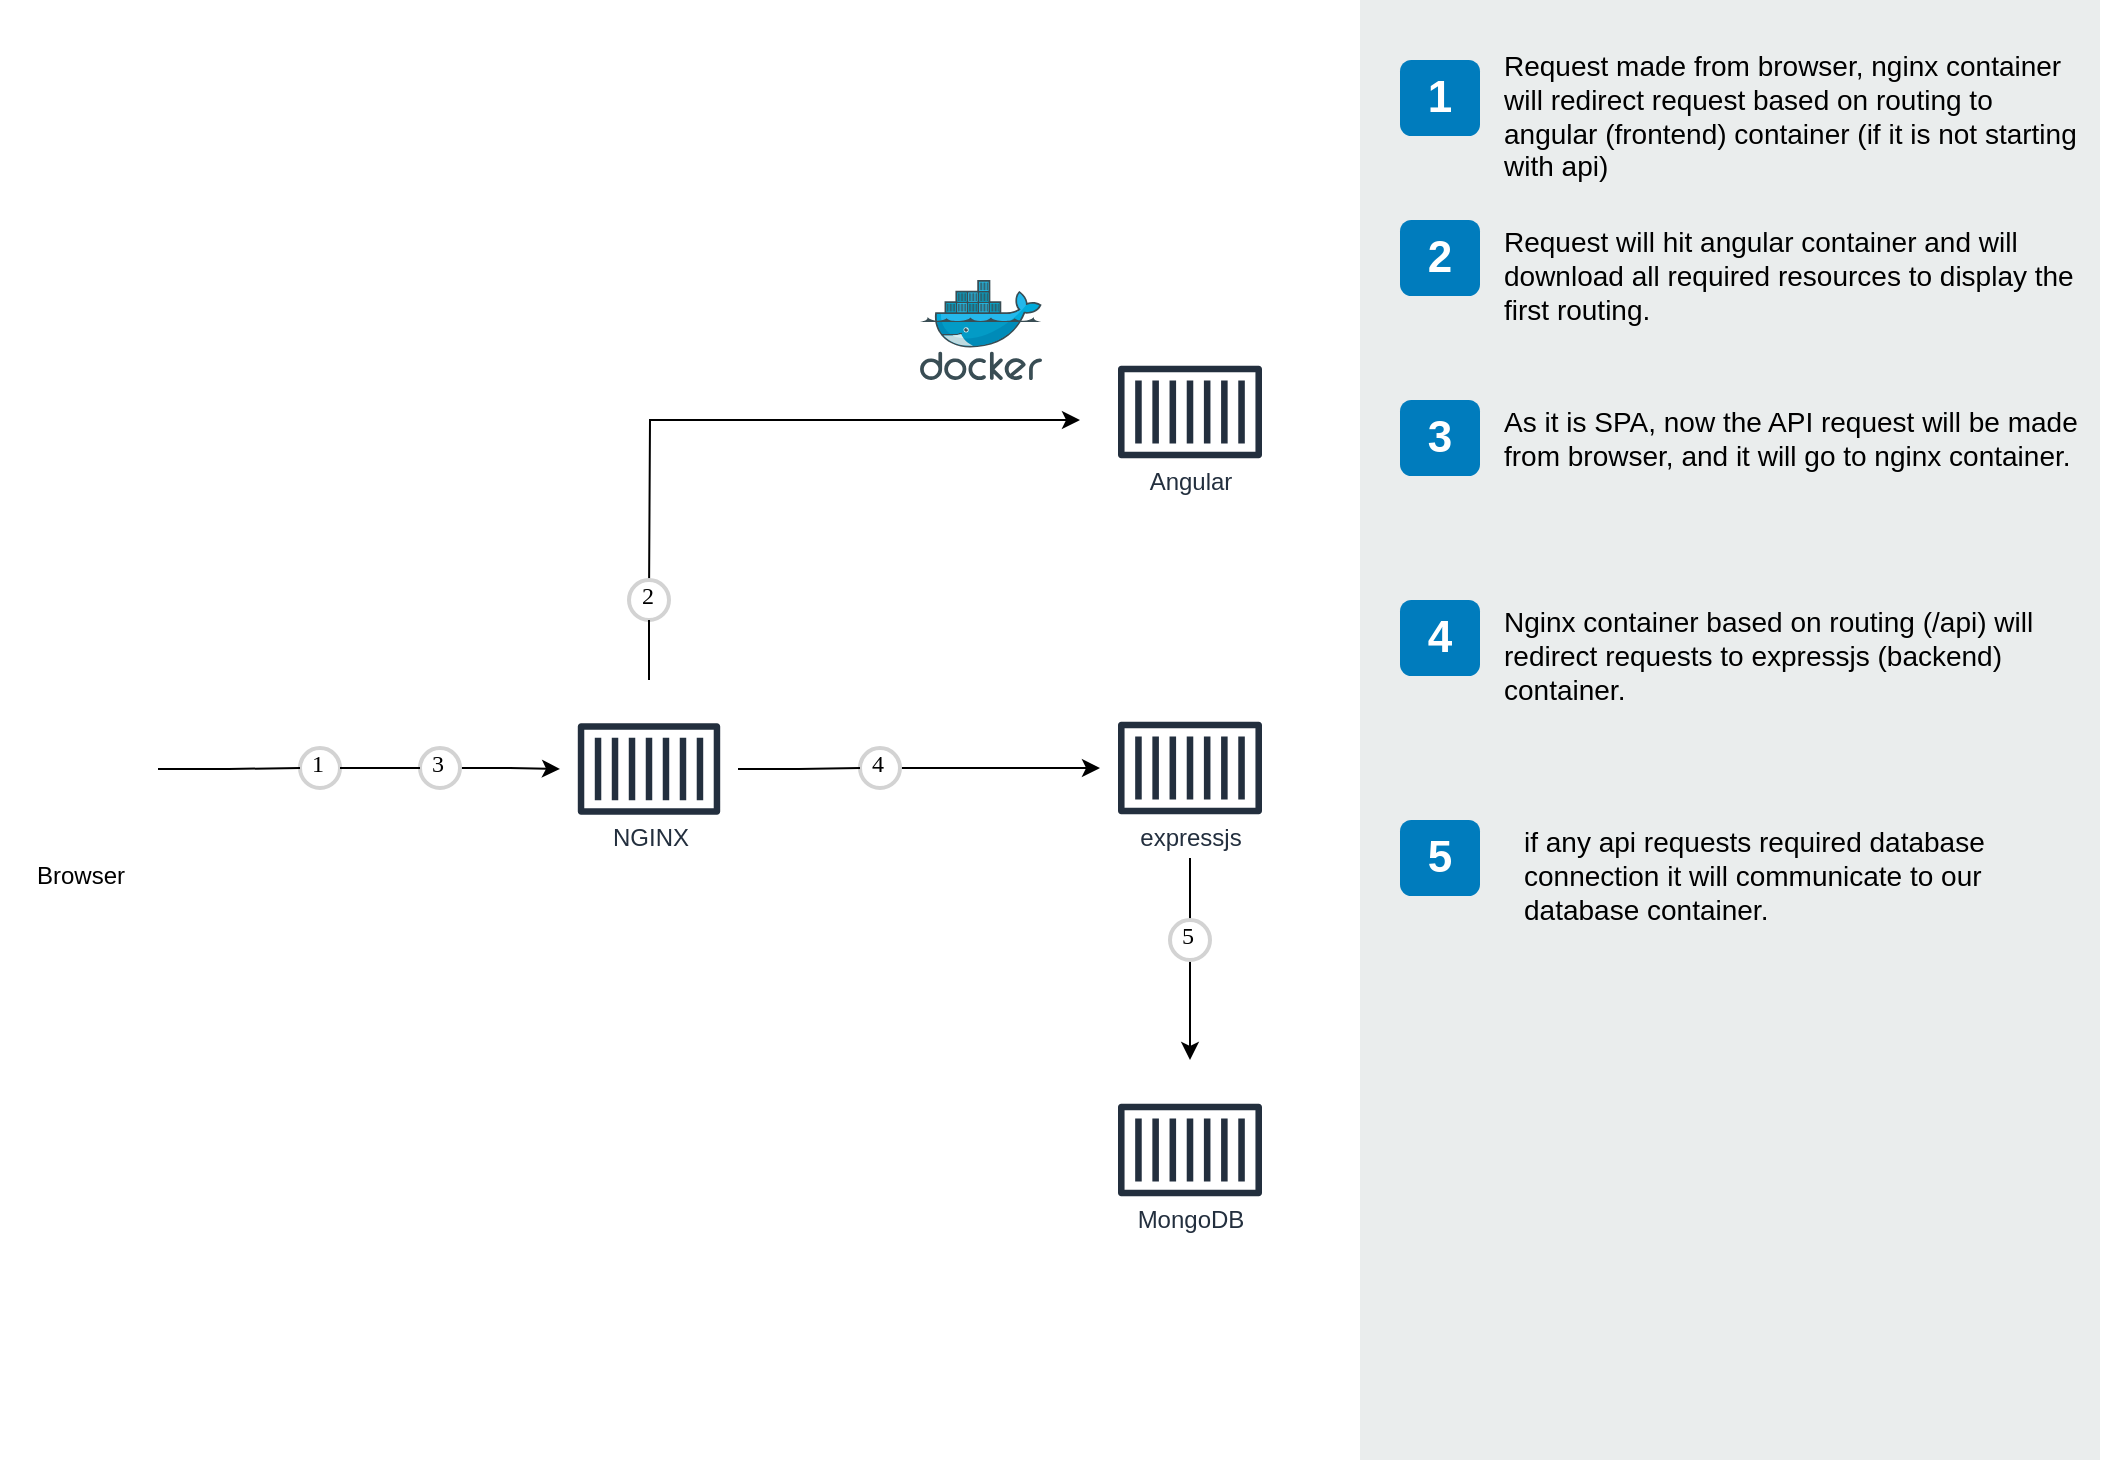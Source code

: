 <mxfile version="20.4.0" type="device"><diagram id="7gcUSTIZ7YSJ5vT40chW" name="Page-1"><mxGraphModel dx="1422" dy="729" grid="1" gridSize="10" guides="1" tooltips="1" connect="1" arrows="1" fold="1" page="1" pageScale="1" pageWidth="1169" pageHeight="827" math="0" shadow="0"><root><mxCell id="0"/><mxCell id="1" parent="0"/><mxCell id="QRNC93a7bk1nr1__6tcH-12" style="edgeStyle=orthogonalEdgeStyle;rounded=0;orthogonalLoop=1;jettySize=auto;html=1;startArrow=none;" edge="1" parent="1" source="QRNC93a7bk1nr1__6tcH-53" target="QRNC93a7bk1nr1__6tcH-10"><mxGeometry relative="1" as="geometry"/></mxCell><mxCell id="QRNC93a7bk1nr1__6tcH-2" value="Browser" style="shape=image;html=1;verticalAlign=top;verticalLabelPosition=bottom;labelBackgroundColor=#ffffff;imageAspect=0;aspect=fixed;image=https://cdn2.iconfinder.com/data/icons/social-media-and-payment/64/-36-128.png" vertex="1" parent="1"><mxGeometry x="100" y="375" width="79" height="79" as="geometry"/></mxCell><mxCell id="QRNC93a7bk1nr1__6tcH-21" value="" style="ellipse;whiteSpace=wrap;html=1;aspect=fixed;strokeWidth=2;fontFamily=Helvetica;spacingBottom=4;spacingRight=2;strokeColor=none;fontSize=12;fontColor=default;align=center;fillColor=default;gradientColor=none;container=0;" vertex="1" connectable="0" parent="1"><mxGeometry x="380" y="191" width="360" height="459" as="geometry"/></mxCell><mxCell id="QRNC93a7bk1nr1__6tcH-22" value="" style="sketch=0;aspect=fixed;html=1;points=[];align=center;image;fontSize=12;image=img/lib/mscae/Docker.svg;labelBorderColor=none;strokeColor=default;fillColor=default;gradientColor=none;gradientDirection=radial;" vertex="1" parent="1"><mxGeometry x="560" y="170" width="60.98" height="50" as="geometry"/></mxCell><mxCell id="QRNC93a7bk1nr1__6tcH-27" value="1" style="ellipse;whiteSpace=wrap;html=1;aspect=fixed;strokeWidth=2;fontFamily=Tahoma;spacingBottom=4;spacingRight=2;strokeColor=#d3d3d3;labelBorderColor=none;fillColor=default;gradientColor=none;gradientDirection=radial;" vertex="1" parent="1"><mxGeometry x="250" y="404" width="20" height="20" as="geometry"/></mxCell><mxCell id="QRNC93a7bk1nr1__6tcH-28" value="" style="edgeStyle=orthogonalEdgeStyle;rounded=0;orthogonalLoop=1;jettySize=auto;html=1;endArrow=none;" edge="1" parent="1" source="QRNC93a7bk1nr1__6tcH-2" target="QRNC93a7bk1nr1__6tcH-27"><mxGeometry relative="1" as="geometry"><mxPoint x="179" y="414.5" as="sourcePoint"/><mxPoint x="380" y="414.5" as="targetPoint"/></mxGeometry></mxCell><mxCell id="QRNC93a7bk1nr1__6tcH-49" value="" style="rounded=0;whiteSpace=wrap;html=1;fillColor=#EAEDED;fontSize=22;fontColor=#FFFFFF;strokeColor=none;labelBackgroundColor=none;" vertex="1" parent="1"><mxGeometry x="780" y="30" width="370" height="730" as="geometry"/></mxCell><mxCell id="QRNC93a7bk1nr1__6tcH-50" value="1" style="rounded=1;whiteSpace=wrap;html=1;fillColor=#007CBD;strokeColor=none;fontColor=#FFFFFF;fontStyle=1;fontSize=22;labelBackgroundColor=none;" vertex="1" parent="1"><mxGeometry x="800" y="60" width="40" height="38" as="geometry"/></mxCell><mxCell id="QRNC93a7bk1nr1__6tcH-51" value="&lt;span&gt;Request made from browser, nginx container will redirect request based on routing to angular (frontend) container (if it is not starting with api)&lt;/span&gt;" style="text;html=1;align=left;verticalAlign=top;spacingTop=-4;fontSize=14;labelBackgroundColor=none;whiteSpace=wrap;" vertex="1" parent="1"><mxGeometry x="850" y="52" width="290" height="68" as="geometry"/></mxCell><mxCell id="QRNC93a7bk1nr1__6tcH-53" value="3" style="ellipse;whiteSpace=wrap;html=1;aspect=fixed;strokeWidth=2;fontFamily=Tahoma;spacingBottom=4;spacingRight=2;strokeColor=#d3d3d3;labelBorderColor=none;fillColor=default;gradientColor=none;gradientDirection=radial;" vertex="1" parent="1"><mxGeometry x="310" y="404" width="20" height="20" as="geometry"/></mxCell><mxCell id="QRNC93a7bk1nr1__6tcH-55" value="" style="edgeStyle=orthogonalEdgeStyle;rounded=0;orthogonalLoop=1;jettySize=auto;html=1;startArrow=none;endArrow=none;" edge="1" parent="1" source="QRNC93a7bk1nr1__6tcH-27" target="QRNC93a7bk1nr1__6tcH-53"><mxGeometry relative="1" as="geometry"><mxPoint x="270" y="414" as="sourcePoint"/><mxPoint x="380" y="414.5" as="targetPoint"/></mxGeometry></mxCell><mxCell id="QRNC93a7bk1nr1__6tcH-56" value="2" style="rounded=1;whiteSpace=wrap;html=1;fillColor=#007CBD;strokeColor=none;fontColor=#FFFFFF;fontStyle=1;fontSize=22;labelBackgroundColor=none;" vertex="1" parent="1"><mxGeometry x="800" y="140" width="40" height="38" as="geometry"/></mxCell><mxCell id="QRNC93a7bk1nr1__6tcH-57" value="Request will hit angular container and will download all required resources to display the first routing." style="text;html=1;align=left;verticalAlign=top;spacingTop=-4;fontSize=14;labelBackgroundColor=none;whiteSpace=wrap;" vertex="1" parent="1"><mxGeometry x="850" y="140" width="290" height="68" as="geometry"/></mxCell><mxCell id="QRNC93a7bk1nr1__6tcH-58" value="3" style="rounded=1;whiteSpace=wrap;html=1;fillColor=#007CBD;strokeColor=none;fontColor=#FFFFFF;fontStyle=1;fontSize=22;labelBackgroundColor=none;" vertex="1" parent="1"><mxGeometry x="800" y="230" width="40" height="38" as="geometry"/></mxCell><mxCell id="QRNC93a7bk1nr1__6tcH-59" value="As it is SPA, now the API request will be made from browser, and it will go to nginx container." style="text;html=1;align=left;verticalAlign=top;spacingTop=-4;fontSize=14;labelBackgroundColor=none;whiteSpace=wrap;" vertex="1" parent="1"><mxGeometry x="850" y="230" width="290" height="68" as="geometry"/></mxCell><mxCell id="QRNC93a7bk1nr1__6tcH-60" value="4" style="rounded=1;whiteSpace=wrap;html=1;fillColor=#007CBD;strokeColor=none;fontColor=#FFFFFF;fontStyle=1;fontSize=22;labelBackgroundColor=none;" vertex="1" parent="1"><mxGeometry x="800" y="330" width="40" height="38" as="geometry"/></mxCell><mxCell id="QRNC93a7bk1nr1__6tcH-61" value="Nginx container based on routing (/api) will redirect requests to expressjs (backend) container." style="text;html=1;align=left;verticalAlign=top;spacingTop=-4;fontSize=14;labelBackgroundColor=none;whiteSpace=wrap;" vertex="1" parent="1"><mxGeometry x="850" y="330" width="290" height="68" as="geometry"/></mxCell><mxCell id="QRNC93a7bk1nr1__6tcH-62" value="5" style="rounded=1;whiteSpace=wrap;html=1;fillColor=#007CBD;strokeColor=none;fontColor=#FFFFFF;fontStyle=1;fontSize=22;labelBackgroundColor=none;" vertex="1" parent="1"><mxGeometry x="800" y="440" width="40" height="38" as="geometry"/></mxCell><mxCell id="QRNC93a7bk1nr1__6tcH-63" value="if any api requests required database connection it will communicate to our database container." style="text;html=1;align=left;verticalAlign=top;spacingTop=-4;fontSize=14;labelBackgroundColor=none;whiteSpace=wrap;" vertex="1" parent="1"><mxGeometry x="860" y="440" width="290" height="68" as="geometry"/></mxCell><mxCell id="QRNC93a7bk1nr1__6tcH-10" value="NGINX" style="sketch=0;outlineConnect=0;fontColor=#232F3E;gradientColor=none;strokeColor=#232F3E;fillColor=#ffffff;dashed=0;verticalLabelPosition=bottom;verticalAlign=top;align=center;html=1;fontSize=12;fontStyle=0;aspect=fixed;shape=mxgraph.aws4.resourceIcon;resIcon=mxgraph.aws4.container_1;labelPosition=center;spacingTop=-24;" vertex="1" parent="1"><mxGeometry x="380" y="370" width="89" height="89" as="geometry"/></mxCell><mxCell id="QRNC93a7bk1nr1__6tcH-3" value="Angular" style="sketch=0;outlineConnect=0;fontColor=#232F3E;gradientColor=none;strokeColor=#232F3E;fillColor=#ffffff;dashed=0;verticalLabelPosition=bottom;verticalAlign=top;align=center;html=1;fontSize=12;fontStyle=0;aspect=fixed;shape=mxgraph.aws4.resourceIcon;resIcon=mxgraph.aws4.container_1;labelPosition=center;labelBorderColor=none;gradientDirection=radial;spacingTop=-24;" vertex="1" parent="1"><mxGeometry x="650" y="191" width="90" height="90" as="geometry"/></mxCell><mxCell id="QRNC93a7bk1nr1__6tcH-4" value="expressjs" style="sketch=0;outlineConnect=0;fontColor=#232F3E;gradientColor=none;strokeColor=#232F3E;fillColor=#ffffff;dashed=0;verticalLabelPosition=bottom;verticalAlign=top;align=center;html=1;fontSize=12;fontStyle=0;aspect=fixed;shape=mxgraph.aws4.resourceIcon;resIcon=mxgraph.aws4.container_1;labelPosition=center;spacingTop=-24;" vertex="1" parent="1"><mxGeometry x="650" y="369" width="90" height="90" as="geometry"/></mxCell><mxCell id="QRNC93a7bk1nr1__6tcH-19" value="&lt;br&gt;" style="edgeStyle=orthogonalEdgeStyle;rounded=0;orthogonalLoop=1;jettySize=auto;html=1;startArrow=none;" edge="1" parent="1" source="QRNC93a7bk1nr1__6tcH-42" target="QRNC93a7bk1nr1__6tcH-4"><mxGeometry relative="1" as="geometry"/></mxCell><mxCell id="QRNC93a7bk1nr1__6tcH-5" value="MongoDB" style="sketch=0;outlineConnect=0;fontColor=#232F3E;gradientColor=none;strokeColor=#232F3E;fillColor=#ffffff;dashed=0;verticalLabelPosition=bottom;verticalAlign=top;align=center;html=1;fontSize=12;fontStyle=0;aspect=fixed;shape=mxgraph.aws4.resourceIcon;resIcon=mxgraph.aws4.container_1;labelPosition=center;spacingTop=-24;" vertex="1" parent="1"><mxGeometry x="650" y="560" width="90" height="90" as="geometry"/></mxCell><mxCell id="QRNC93a7bk1nr1__6tcH-18" style="edgeStyle=orthogonalEdgeStyle;rounded=0;orthogonalLoop=1;jettySize=auto;html=1;" edge="1" parent="1" source="QRNC93a7bk1nr1__6tcH-4" target="QRNC93a7bk1nr1__6tcH-5"><mxGeometry relative="1" as="geometry"/></mxCell><mxCell id="QRNC93a7bk1nr1__6tcH-14" value="" style="endArrow=classic;html=1;rounded=0;startArrow=none;" edge="1" parent="1" source="QRNC93a7bk1nr1__6tcH-37"><mxGeometry width="50" height="50" relative="1" as="geometry"><mxPoint x="430" y="380" as="sourcePoint"/><mxPoint x="640" y="240" as="targetPoint"/><Array as="points"><mxPoint x="425" y="240"/></Array></mxGeometry></mxCell><mxCell id="QRNC93a7bk1nr1__6tcH-37" value="2" style="ellipse;whiteSpace=wrap;html=1;aspect=fixed;strokeWidth=2;fontFamily=Tahoma;spacingBottom=4;spacingRight=2;strokeColor=#d3d3d3;labelBorderColor=none;fillColor=default;gradientColor=none;gradientDirection=radial;" vertex="1" parent="1"><mxGeometry x="414.5" y="320" width="20" height="20" as="geometry"/></mxCell><mxCell id="QRNC93a7bk1nr1__6tcH-41" value="" style="endArrow=none;html=1;rounded=0;" edge="1" parent="1" source="QRNC93a7bk1nr1__6tcH-10" target="QRNC93a7bk1nr1__6tcH-37"><mxGeometry width="50" height="50" relative="1" as="geometry"><mxPoint x="804.628" y="561" as="sourcePoint"/><mxPoint x="1020" y="431" as="targetPoint"/><Array as="points"/></mxGeometry></mxCell><mxCell id="QRNC93a7bk1nr1__6tcH-42" value="4" style="ellipse;whiteSpace=wrap;html=1;aspect=fixed;strokeWidth=2;fontFamily=Tahoma;spacingBottom=4;spacingRight=2;strokeColor=#d3d3d3;labelBorderColor=none;fillColor=default;gradientColor=none;gradientDirection=radial;" vertex="1" parent="1"><mxGeometry x="530" y="404" width="20" height="20" as="geometry"/></mxCell><mxCell id="QRNC93a7bk1nr1__6tcH-43" value="" style="edgeStyle=orthogonalEdgeStyle;rounded=0;orthogonalLoop=1;jettySize=auto;html=1;endArrow=none;" edge="1" parent="1" source="QRNC93a7bk1nr1__6tcH-10" target="QRNC93a7bk1nr1__6tcH-42"><mxGeometry relative="1" as="geometry"><mxPoint x="849" y="605.5" as="sourcePoint"/><mxPoint x="1030" y="605" as="targetPoint"/></mxGeometry></mxCell><mxCell id="QRNC93a7bk1nr1__6tcH-48" value="5" style="ellipse;whiteSpace=wrap;html=1;aspect=fixed;strokeWidth=2;fontFamily=Tahoma;spacingBottom=4;spacingRight=2;strokeColor=#d3d3d3;labelBorderColor=none;fillColor=default;gradientColor=none;gradientDirection=radial;" vertex="1" parent="1"><mxGeometry x="685" y="490" width="20" height="20" as="geometry"/></mxCell></root></mxGraphModel></diagram></mxfile>